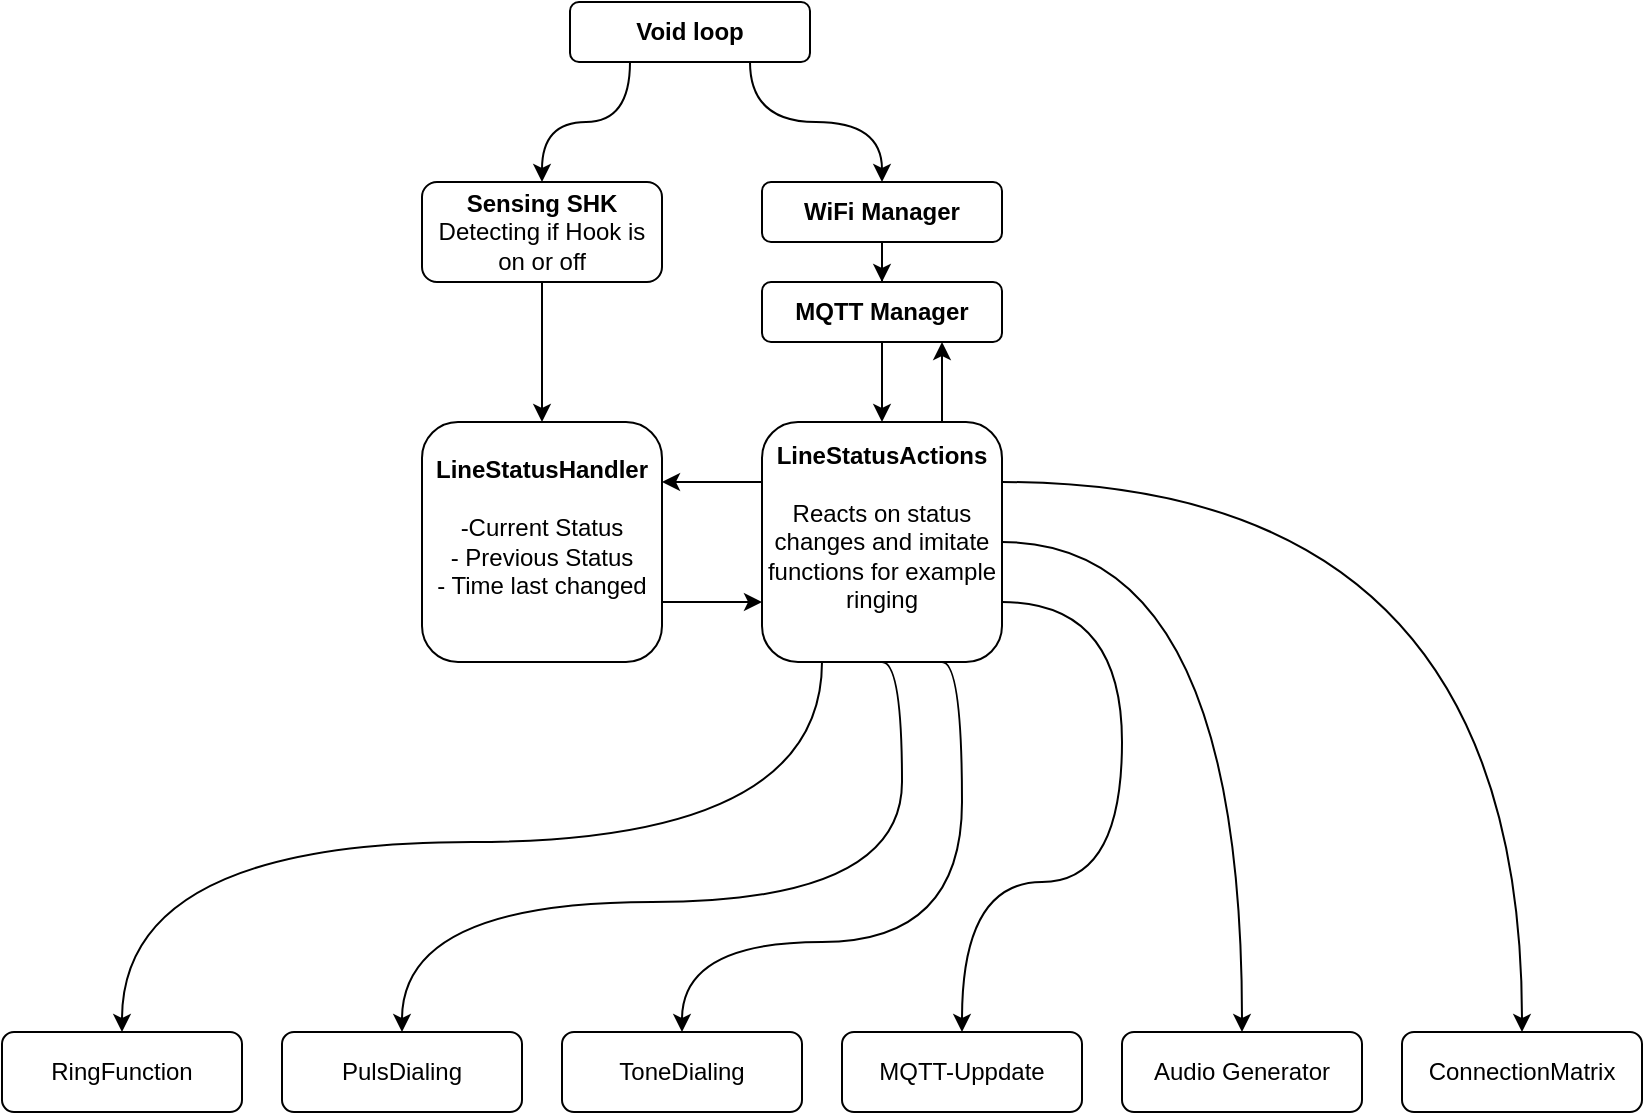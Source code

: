 <mxfile version="24.7.12">
  <diagram name="Sida-1" id="nnDoThvHQ_QYUEsaVjcj">
    <mxGraphModel dx="1590" dy="770" grid="1" gridSize="10" guides="1" tooltips="1" connect="1" arrows="1" fold="1" page="1" pageScale="1" pageWidth="827" pageHeight="1169" math="0" shadow="0">
      <root>
        <mxCell id="0" />
        <mxCell id="1" parent="0" />
        <mxCell id="XFpWWGiLl26WrSRfNVlt-15" style="edgeStyle=orthogonalEdgeStyle;rounded=0;orthogonalLoop=1;jettySize=auto;html=1;exitX=0.25;exitY=1;exitDx=0;exitDy=0;entryX=0.5;entryY=0;entryDx=0;entryDy=0;curved=1;" edge="1" parent="1" source="XFpWWGiLl26WrSRfNVlt-1" target="XFpWWGiLl26WrSRfNVlt-4">
          <mxGeometry relative="1" as="geometry" />
        </mxCell>
        <mxCell id="XFpWWGiLl26WrSRfNVlt-16" style="edgeStyle=orthogonalEdgeStyle;rounded=0;orthogonalLoop=1;jettySize=auto;html=1;exitX=0.75;exitY=1;exitDx=0;exitDy=0;entryX=0.5;entryY=0;entryDx=0;entryDy=0;curved=1;" edge="1" parent="1" source="XFpWWGiLl26WrSRfNVlt-1" target="XFpWWGiLl26WrSRfNVlt-2">
          <mxGeometry relative="1" as="geometry" />
        </mxCell>
        <mxCell id="XFpWWGiLl26WrSRfNVlt-1" value="&lt;b&gt;Void loop&lt;/b&gt;" style="rounded=1;whiteSpace=wrap;html=1;" vertex="1" parent="1">
          <mxGeometry x="291" y="10" width="120" height="30" as="geometry" />
        </mxCell>
        <mxCell id="XFpWWGiLl26WrSRfNVlt-17" style="edgeStyle=orthogonalEdgeStyle;rounded=0;orthogonalLoop=1;jettySize=auto;html=1;exitX=0.5;exitY=1;exitDx=0;exitDy=0;" edge="1" parent="1" source="XFpWWGiLl26WrSRfNVlt-2" target="XFpWWGiLl26WrSRfNVlt-3">
          <mxGeometry relative="1" as="geometry" />
        </mxCell>
        <mxCell id="XFpWWGiLl26WrSRfNVlt-2" value="&lt;b&gt;WiFi Manager&lt;/b&gt;" style="rounded=1;whiteSpace=wrap;html=1;" vertex="1" parent="1">
          <mxGeometry x="387" y="100" width="120" height="30" as="geometry" />
        </mxCell>
        <mxCell id="XFpWWGiLl26WrSRfNVlt-13" style="edgeStyle=orthogonalEdgeStyle;rounded=0;orthogonalLoop=1;jettySize=auto;html=1;exitX=0.5;exitY=1;exitDx=0;exitDy=0;entryX=0.5;entryY=0;entryDx=0;entryDy=0;" edge="1" parent="1" source="XFpWWGiLl26WrSRfNVlt-3" target="XFpWWGiLl26WrSRfNVlt-6">
          <mxGeometry relative="1" as="geometry" />
        </mxCell>
        <mxCell id="XFpWWGiLl26WrSRfNVlt-3" value="&lt;b&gt;MQTT Manager&lt;/b&gt;" style="rounded=1;whiteSpace=wrap;html=1;" vertex="1" parent="1">
          <mxGeometry x="387" y="150" width="120" height="30" as="geometry" />
        </mxCell>
        <mxCell id="XFpWWGiLl26WrSRfNVlt-14" style="edgeStyle=orthogonalEdgeStyle;rounded=0;orthogonalLoop=1;jettySize=auto;html=1;exitX=0.5;exitY=1;exitDx=0;exitDy=0;entryX=0.5;entryY=0;entryDx=0;entryDy=0;" edge="1" parent="1" source="XFpWWGiLl26WrSRfNVlt-4" target="XFpWWGiLl26WrSRfNVlt-5">
          <mxGeometry relative="1" as="geometry" />
        </mxCell>
        <mxCell id="XFpWWGiLl26WrSRfNVlt-4" value="&lt;b&gt;Sensing SHK&lt;/b&gt;&lt;div&gt;Detecting if Hook is on or off&lt;/div&gt;" style="rounded=1;whiteSpace=wrap;html=1;" vertex="1" parent="1">
          <mxGeometry x="217" y="100" width="120" height="50" as="geometry" />
        </mxCell>
        <mxCell id="XFpWWGiLl26WrSRfNVlt-19" style="edgeStyle=orthogonalEdgeStyle;rounded=0;orthogonalLoop=1;jettySize=auto;html=1;exitX=1;exitY=0.75;exitDx=0;exitDy=0;entryX=0;entryY=0.75;entryDx=0;entryDy=0;" edge="1" parent="1" source="XFpWWGiLl26WrSRfNVlt-5" target="XFpWWGiLl26WrSRfNVlt-6">
          <mxGeometry relative="1" as="geometry" />
        </mxCell>
        <mxCell id="XFpWWGiLl26WrSRfNVlt-5" value="&lt;b&gt;LineStatusHandler&lt;/b&gt;&lt;div&gt;&lt;br&gt;&lt;/div&gt;&lt;div&gt;-Current Status&lt;/div&gt;&lt;div&gt;- Previous Status&lt;/div&gt;&lt;div&gt;- Time last changed&lt;/div&gt;&lt;div&gt;&lt;br&gt;&lt;/div&gt;" style="rounded=1;whiteSpace=wrap;html=1;" vertex="1" parent="1">
          <mxGeometry x="217" y="220" width="120" height="120" as="geometry" />
        </mxCell>
        <mxCell id="XFpWWGiLl26WrSRfNVlt-18" style="edgeStyle=orthogonalEdgeStyle;rounded=0;orthogonalLoop=1;jettySize=auto;html=1;exitX=0;exitY=0.25;exitDx=0;exitDy=0;entryX=1;entryY=0.25;entryDx=0;entryDy=0;" edge="1" parent="1" source="XFpWWGiLl26WrSRfNVlt-6" target="XFpWWGiLl26WrSRfNVlt-5">
          <mxGeometry relative="1" as="geometry" />
        </mxCell>
        <mxCell id="XFpWWGiLl26WrSRfNVlt-25" style="edgeStyle=orthogonalEdgeStyle;curved=1;rounded=0;orthogonalLoop=1;jettySize=auto;html=1;exitX=0.25;exitY=1;exitDx=0;exitDy=0;" edge="1" parent="1" source="XFpWWGiLl26WrSRfNVlt-6" target="XFpWWGiLl26WrSRfNVlt-7">
          <mxGeometry relative="1" as="geometry">
            <Array as="points">
              <mxPoint x="417" y="430" />
              <mxPoint x="67" y="430" />
            </Array>
          </mxGeometry>
        </mxCell>
        <mxCell id="XFpWWGiLl26WrSRfNVlt-26" style="edgeStyle=orthogonalEdgeStyle;curved=1;rounded=0;orthogonalLoop=1;jettySize=auto;html=1;exitX=0.5;exitY=1;exitDx=0;exitDy=0;" edge="1" parent="1" source="XFpWWGiLl26WrSRfNVlt-6" target="XFpWWGiLl26WrSRfNVlt-8">
          <mxGeometry relative="1" as="geometry">
            <Array as="points">
              <mxPoint x="457" y="340" />
              <mxPoint x="457" y="460" />
              <mxPoint x="207" y="460" />
            </Array>
          </mxGeometry>
        </mxCell>
        <mxCell id="XFpWWGiLl26WrSRfNVlt-27" style="edgeStyle=orthogonalEdgeStyle;curved=1;rounded=0;orthogonalLoop=1;jettySize=auto;html=1;exitX=0.75;exitY=1;exitDx=0;exitDy=0;entryX=0.5;entryY=0;entryDx=0;entryDy=0;" edge="1" parent="1" source="XFpWWGiLl26WrSRfNVlt-6" target="XFpWWGiLl26WrSRfNVlt-9">
          <mxGeometry relative="1" as="geometry">
            <Array as="points">
              <mxPoint x="487" y="340" />
              <mxPoint x="487" y="480" />
              <mxPoint x="347" y="480" />
            </Array>
          </mxGeometry>
        </mxCell>
        <mxCell id="XFpWWGiLl26WrSRfNVlt-28" style="edgeStyle=orthogonalEdgeStyle;curved=1;rounded=0;orthogonalLoop=1;jettySize=auto;html=1;exitX=1;exitY=0.75;exitDx=0;exitDy=0;" edge="1" parent="1" source="XFpWWGiLl26WrSRfNVlt-6" target="XFpWWGiLl26WrSRfNVlt-10">
          <mxGeometry relative="1" as="geometry">
            <Array as="points">
              <mxPoint x="567" y="310" />
              <mxPoint x="567" y="450" />
              <mxPoint x="487" y="450" />
            </Array>
          </mxGeometry>
        </mxCell>
        <mxCell id="XFpWWGiLl26WrSRfNVlt-29" style="edgeStyle=orthogonalEdgeStyle;curved=1;rounded=0;orthogonalLoop=1;jettySize=auto;html=1;exitX=1;exitY=0.5;exitDx=0;exitDy=0;entryX=0.5;entryY=0;entryDx=0;entryDy=0;" edge="1" parent="1" source="XFpWWGiLl26WrSRfNVlt-6" target="XFpWWGiLl26WrSRfNVlt-11">
          <mxGeometry relative="1" as="geometry" />
        </mxCell>
        <mxCell id="XFpWWGiLl26WrSRfNVlt-30" style="edgeStyle=orthogonalEdgeStyle;curved=1;rounded=0;orthogonalLoop=1;jettySize=auto;html=1;exitX=0.75;exitY=0;exitDx=0;exitDy=0;entryX=0.75;entryY=1;entryDx=0;entryDy=0;" edge="1" parent="1" source="XFpWWGiLl26WrSRfNVlt-6" target="XFpWWGiLl26WrSRfNVlt-3">
          <mxGeometry relative="1" as="geometry" />
        </mxCell>
        <mxCell id="XFpWWGiLl26WrSRfNVlt-33" style="edgeStyle=orthogonalEdgeStyle;curved=1;rounded=0;orthogonalLoop=1;jettySize=auto;html=1;exitX=1;exitY=0.25;exitDx=0;exitDy=0;" edge="1" parent="1" source="XFpWWGiLl26WrSRfNVlt-6" target="XFpWWGiLl26WrSRfNVlt-12">
          <mxGeometry relative="1" as="geometry" />
        </mxCell>
        <mxCell id="XFpWWGiLl26WrSRfNVlt-6" value="&lt;b&gt;LineStatusActions&lt;/b&gt;&lt;div&gt;&lt;br&gt;&lt;/div&gt;&lt;div&gt;Reacts on status changes and imitate functions for example ringing&lt;/div&gt;&lt;div&gt;&lt;br&gt;&lt;/div&gt;" style="rounded=1;whiteSpace=wrap;html=1;" vertex="1" parent="1">
          <mxGeometry x="387" y="220" width="120" height="120" as="geometry" />
        </mxCell>
        <mxCell id="XFpWWGiLl26WrSRfNVlt-7" value="RingFunction" style="rounded=1;whiteSpace=wrap;html=1;" vertex="1" parent="1">
          <mxGeometry x="7" y="525" width="120" height="40" as="geometry" />
        </mxCell>
        <mxCell id="XFpWWGiLl26WrSRfNVlt-8" value="PulsDialing" style="rounded=1;whiteSpace=wrap;html=1;" vertex="1" parent="1">
          <mxGeometry x="147" y="525" width="120" height="40" as="geometry" />
        </mxCell>
        <mxCell id="XFpWWGiLl26WrSRfNVlt-9" value="ToneDialing" style="rounded=1;whiteSpace=wrap;html=1;" vertex="1" parent="1">
          <mxGeometry x="287" y="525" width="120" height="40" as="geometry" />
        </mxCell>
        <mxCell id="XFpWWGiLl26WrSRfNVlt-10" value="MQTT-Uppdate" style="rounded=1;whiteSpace=wrap;html=1;" vertex="1" parent="1">
          <mxGeometry x="427" y="525" width="120" height="40" as="geometry" />
        </mxCell>
        <mxCell id="XFpWWGiLl26WrSRfNVlt-11" value="Audio Generator" style="rounded=1;whiteSpace=wrap;html=1;" vertex="1" parent="1">
          <mxGeometry x="567" y="525" width="120" height="40" as="geometry" />
        </mxCell>
        <mxCell id="XFpWWGiLl26WrSRfNVlt-12" value="ConnectionMatrix" style="rounded=1;whiteSpace=wrap;html=1;" vertex="1" parent="1">
          <mxGeometry x="707" y="525" width="120" height="40" as="geometry" />
        </mxCell>
      </root>
    </mxGraphModel>
  </diagram>
</mxfile>
